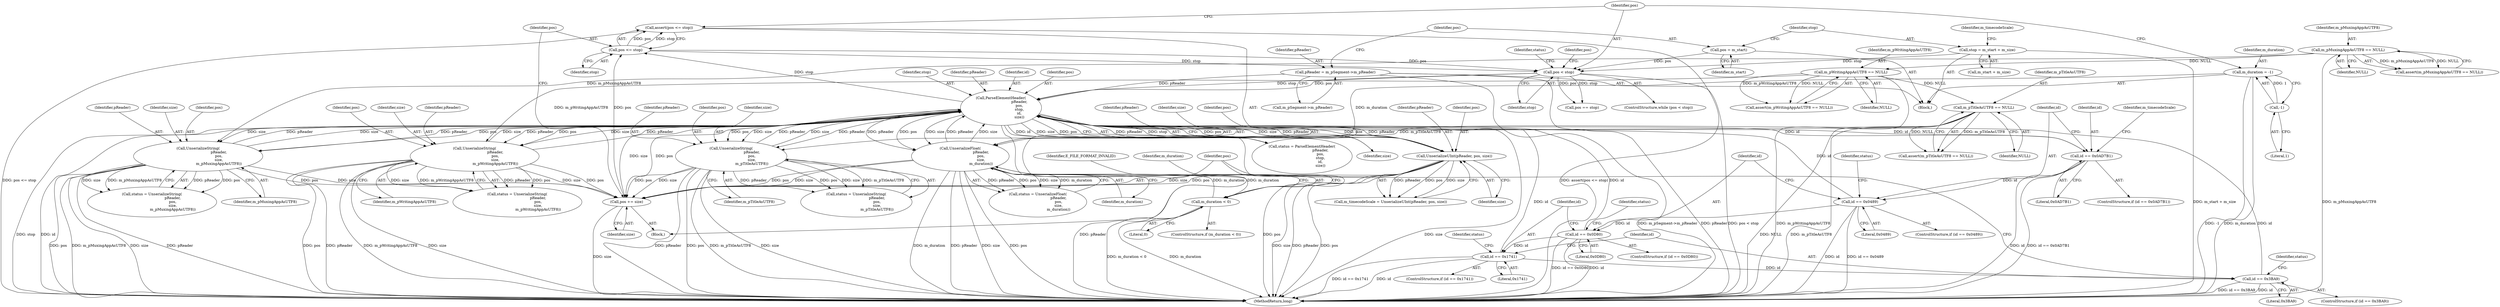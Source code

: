 digraph "1_Android_04839626ed859623901ebd3a5fd483982186b59d_166@API" {
"1000264" [label="(Call,assert(pos <= stop))"];
"1000265" [label="(Call,pos <= stop)"];
"1000261" [label="(Call,pos += size)"];
"1000234" [label="(Call,UnserializeString(\n                                    pReader,\n                                    pos,\n                                    size,\n                                    m_pWritingAppAsUTF8))"];
"1000152" [label="(Call,ParseElementHeader(\n                                pReader,\n                                pos,\n                                stop,\n                                id,\n                                size))"];
"1000171" [label="(Call,UnserializeUInt(pReader, pos, size))"];
"1000216" [label="(Call,UnserializeString(\n                                    pReader,\n                                    pos,\n                                    size,\n                                    m_pMuxingAppAsUTF8))"];
"1000109" [label="(Call,m_pMuxingAppAsUTF8 == NULL)"];
"1000252" [label="(Call,UnserializeString(\n                                    pReader,\n                                    pos,\n                                    size,\n                                    m_pTitleAsUTF8))"];
"1000117" [label="(Call,m_pTitleAsUTF8 == NULL)"];
"1000113" [label="(Call,m_pWritingAppAsUTF8 == NULL)"];
"1000190" [label="(Call,UnserializeFloat(\n                                    pReader,\n                                    pos,\n                                    size,\n                                    m_duration))"];
"1000138" [label="(Call,m_duration = -1)"];
"1000140" [label="(Call,-1)"];
"1000202" [label="(Call,m_duration < 0)"];
"1000120" [label="(Call,pReader = m_pSegment->m_pReader)"];
"1000143" [label="(Call,pos < stop)"];
"1000126" [label="(Call,pos = m_start)"];
"1000130" [label="(Call,stop = m_start + m_size)"];
"1000209" [label="(Call,id == 0x0D80)"];
"1000183" [label="(Call,id == 0x0489)"];
"1000165" [label="(Call,id == 0x0AD7B1)"];
"1000227" [label="(Call,id == 0x1741)"];
"1000245" [label="(Call,id == 0x3BA9)"];
"1000167" [label="(Literal,0x0AD7B1)"];
"1000183" [label="(Call,id == 0x0489)"];
"1000173" [label="(Identifier,pos)"];
"1000169" [label="(Call,m_timecodeScale = UnserializeUInt(pReader, pos, size))"];
"1000141" [label="(Literal,1)"];
"1000143" [label="(Call,pos < stop)"];
"1000191" [label="(Identifier,pReader)"];
"1000150" [label="(Call,status = ParseElementHeader(\n                                pReader,\n                                pos,\n                                stop,\n                                id,\n                                size))"];
"1000156" [label="(Identifier,id)"];
"1000140" [label="(Call,-1)"];
"1000220" [label="(Identifier,m_pMuxingAppAsUTF8)"];
"1000130" [label="(Call,stop = m_start + m_size)"];
"1000206" [label="(Identifier,E_FILE_FORMAT_INVALID)"];
"1000244" [label="(ControlStructure,if (id == 0x3BA9))"];
"1000110" [label="(Identifier,m_pMuxingAppAsUTF8)"];
"1000185" [label="(Literal,0x0489)"];
"1000157" [label="(Identifier,size)"];
"1000139" [label="(Identifier,m_duration)"];
"1000144" [label="(Identifier,pos)"];
"1000211" [label="(Literal,0x0D80)"];
"1000263" [label="(Identifier,size)"];
"1000193" [label="(Identifier,size)"];
"1000274" [label="(MethodReturn,long)"];
"1000131" [label="(Identifier,stop)"];
"1000226" [label="(ControlStructure,if (id == 0x1741))"];
"1000117" [label="(Call,m_pTitleAsUTF8 == NULL)"];
"1000120" [label="(Call,pReader = m_pSegment->m_pReader)"];
"1000210" [label="(Identifier,id)"];
"1000194" [label="(Identifier,m_duration)"];
"1000171" [label="(Call,UnserializeUInt(pReader, pos, size))"];
"1000190" [label="(Call,UnserializeFloat(\n                                    pReader,\n                                    pos,\n                                    size,\n                                    m_duration))"];
"1000217" [label="(Identifier,pReader)"];
"1000128" [label="(Identifier,m_start)"];
"1000247" [label="(Literal,0x3BA9)"];
"1000126" [label="(Call,pos = m_start)"];
"1000234" [label="(Call,UnserializeString(\n                                    pReader,\n                                    pos,\n                                    size,\n                                    m_pWritingAppAsUTF8))"];
"1000250" [label="(Call,status = UnserializeString(\n                                    pReader,\n                                    pos,\n                                    size,\n                                    m_pTitleAsUTF8))"];
"1000265" [label="(Call,pos <= stop)"];
"1000192" [label="(Identifier,pos)"];
"1000202" [label="(Call,m_duration < 0)"];
"1000229" [label="(Literal,0x1741)"];
"1000119" [label="(Identifier,NULL)"];
"1000215" [label="(Identifier,status)"];
"1000236" [label="(Identifier,pos)"];
"1000108" [label="(Call,assert(m_pMuxingAppAsUTF8 == NULL))"];
"1000107" [label="(Block,)"];
"1000208" [label="(ControlStructure,if (id == 0x0D80))"];
"1000232" [label="(Call,status = UnserializeString(\n                                    pReader,\n                                    pos,\n                                    size,\n                                    m_pWritingAppAsUTF8))"];
"1000270" [label="(Identifier,pos)"];
"1000138" [label="(Call,m_duration = -1)"];
"1000266" [label="(Identifier,pos)"];
"1000267" [label="(Identifier,stop)"];
"1000261" [label="(Call,pos += size)"];
"1000145" [label="(Identifier,stop)"];
"1000269" [label="(Call,pos == stop)"];
"1000233" [label="(Identifier,status)"];
"1000151" [label="(Identifier,status)"];
"1000237" [label="(Identifier,size)"];
"1000118" [label="(Identifier,m_pTitleAsUTF8)"];
"1000189" [label="(Identifier,status)"];
"1000201" [label="(ControlStructure,if (m_duration < 0))"];
"1000262" [label="(Identifier,pos)"];
"1000136" [label="(Identifier,m_timecodeScale)"];
"1000132" [label="(Call,m_start + m_size)"];
"1000166" [label="(Identifier,id)"];
"1000114" [label="(Identifier,m_pWritingAppAsUTF8)"];
"1000209" [label="(Call,id == 0x0D80)"];
"1000154" [label="(Identifier,pos)"];
"1000109" [label="(Call,m_pMuxingAppAsUTF8 == NULL)"];
"1000113" [label="(Call,m_pWritingAppAsUTF8 == NULL)"];
"1000122" [label="(Call,m_pSegment->m_pReader)"];
"1000246" [label="(Identifier,id)"];
"1000253" [label="(Identifier,pReader)"];
"1000238" [label="(Identifier,m_pWritingAppAsUTF8)"];
"1000170" [label="(Identifier,m_timecodeScale)"];
"1000264" [label="(Call,assert(pos <= stop))"];
"1000164" [label="(ControlStructure,if (id == 0x0AD7B1))"];
"1000112" [label="(Call,assert(m_pWritingAppAsUTF8 == NULL))"];
"1000146" [label="(Block,)"];
"1000116" [label="(Call,assert(m_pTitleAsUTF8 == NULL))"];
"1000254" [label="(Identifier,pos)"];
"1000204" [label="(Literal,0)"];
"1000235" [label="(Identifier,pReader)"];
"1000256" [label="(Identifier,m_pTitleAsUTF8)"];
"1000111" [label="(Identifier,NULL)"];
"1000219" [label="(Identifier,size)"];
"1000172" [label="(Identifier,pReader)"];
"1000203" [label="(Identifier,m_duration)"];
"1000155" [label="(Identifier,stop)"];
"1000153" [label="(Identifier,pReader)"];
"1000251" [label="(Identifier,status)"];
"1000152" [label="(Call,ParseElementHeader(\n                                pReader,\n                                pos,\n                                stop,\n                                id,\n                                size))"];
"1000214" [label="(Call,status = UnserializeString(\n                                    pReader,\n                                    pos,\n                                    size,\n                                    m_pMuxingAppAsUTF8))"];
"1000174" [label="(Identifier,size)"];
"1000115" [label="(Identifier,NULL)"];
"1000255" [label="(Identifier,size)"];
"1000121" [label="(Identifier,pReader)"];
"1000127" [label="(Identifier,pos)"];
"1000165" [label="(Call,id == 0x0AD7B1)"];
"1000188" [label="(Call,status = UnserializeFloat(\n                                    pReader,\n                                    pos,\n                                    size,\n                                    m_duration))"];
"1000218" [label="(Identifier,pos)"];
"1000228" [label="(Identifier,id)"];
"1000252" [label="(Call,UnserializeString(\n                                    pReader,\n                                    pos,\n                                    size,\n                                    m_pTitleAsUTF8))"];
"1000245" [label="(Call,id == 0x3BA9)"];
"1000142" [label="(ControlStructure,while (pos < stop))"];
"1000182" [label="(ControlStructure,if (id == 0x0489))"];
"1000227" [label="(Call,id == 0x1741)"];
"1000216" [label="(Call,UnserializeString(\n                                    pReader,\n                                    pos,\n                                    size,\n                                    m_pMuxingAppAsUTF8))"];
"1000184" [label="(Identifier,id)"];
"1000264" -> "1000146"  [label="AST: "];
"1000264" -> "1000265"  [label="CFG: "];
"1000265" -> "1000264"  [label="AST: "];
"1000144" -> "1000264"  [label="CFG: "];
"1000264" -> "1000274"  [label="DDG: pos <= stop"];
"1000264" -> "1000274"  [label="DDG: assert(pos <= stop)"];
"1000265" -> "1000264"  [label="DDG: pos"];
"1000265" -> "1000264"  [label="DDG: stop"];
"1000265" -> "1000267"  [label="CFG: "];
"1000266" -> "1000265"  [label="AST: "];
"1000267" -> "1000265"  [label="AST: "];
"1000265" -> "1000143"  [label="DDG: pos"];
"1000265" -> "1000143"  [label="DDG: stop"];
"1000261" -> "1000265"  [label="DDG: pos"];
"1000152" -> "1000265"  [label="DDG: stop"];
"1000261" -> "1000146"  [label="AST: "];
"1000261" -> "1000263"  [label="CFG: "];
"1000262" -> "1000261"  [label="AST: "];
"1000263" -> "1000261"  [label="AST: "];
"1000266" -> "1000261"  [label="CFG: "];
"1000261" -> "1000274"  [label="DDG: size"];
"1000234" -> "1000261"  [label="DDG: size"];
"1000234" -> "1000261"  [label="DDG: pos"];
"1000152" -> "1000261"  [label="DDG: size"];
"1000152" -> "1000261"  [label="DDG: pos"];
"1000252" -> "1000261"  [label="DDG: size"];
"1000252" -> "1000261"  [label="DDG: pos"];
"1000216" -> "1000261"  [label="DDG: size"];
"1000216" -> "1000261"  [label="DDG: pos"];
"1000190" -> "1000261"  [label="DDG: size"];
"1000190" -> "1000261"  [label="DDG: pos"];
"1000171" -> "1000261"  [label="DDG: size"];
"1000171" -> "1000261"  [label="DDG: pos"];
"1000234" -> "1000232"  [label="AST: "];
"1000234" -> "1000238"  [label="CFG: "];
"1000235" -> "1000234"  [label="AST: "];
"1000236" -> "1000234"  [label="AST: "];
"1000237" -> "1000234"  [label="AST: "];
"1000238" -> "1000234"  [label="AST: "];
"1000232" -> "1000234"  [label="CFG: "];
"1000234" -> "1000274"  [label="DDG: size"];
"1000234" -> "1000274"  [label="DDG: pos"];
"1000234" -> "1000274"  [label="DDG: pReader"];
"1000234" -> "1000274"  [label="DDG: m_pWritingAppAsUTF8"];
"1000234" -> "1000152"  [label="DDG: pReader"];
"1000234" -> "1000152"  [label="DDG: size"];
"1000234" -> "1000232"  [label="DDG: pReader"];
"1000234" -> "1000232"  [label="DDG: pos"];
"1000234" -> "1000232"  [label="DDG: size"];
"1000234" -> "1000232"  [label="DDG: m_pWritingAppAsUTF8"];
"1000152" -> "1000234"  [label="DDG: pReader"];
"1000152" -> "1000234"  [label="DDG: pos"];
"1000152" -> "1000234"  [label="DDG: size"];
"1000113" -> "1000234"  [label="DDG: m_pWritingAppAsUTF8"];
"1000152" -> "1000150"  [label="AST: "];
"1000152" -> "1000157"  [label="CFG: "];
"1000153" -> "1000152"  [label="AST: "];
"1000154" -> "1000152"  [label="AST: "];
"1000155" -> "1000152"  [label="AST: "];
"1000156" -> "1000152"  [label="AST: "];
"1000157" -> "1000152"  [label="AST: "];
"1000150" -> "1000152"  [label="CFG: "];
"1000152" -> "1000274"  [label="DDG: pReader"];
"1000152" -> "1000274"  [label="DDG: pos"];
"1000152" -> "1000274"  [label="DDG: size"];
"1000152" -> "1000274"  [label="DDG: stop"];
"1000152" -> "1000274"  [label="DDG: id"];
"1000152" -> "1000150"  [label="DDG: pReader"];
"1000152" -> "1000150"  [label="DDG: stop"];
"1000152" -> "1000150"  [label="DDG: id"];
"1000152" -> "1000150"  [label="DDG: size"];
"1000152" -> "1000150"  [label="DDG: pos"];
"1000171" -> "1000152"  [label="DDG: pReader"];
"1000171" -> "1000152"  [label="DDG: size"];
"1000216" -> "1000152"  [label="DDG: pReader"];
"1000216" -> "1000152"  [label="DDG: size"];
"1000252" -> "1000152"  [label="DDG: pReader"];
"1000252" -> "1000152"  [label="DDG: size"];
"1000190" -> "1000152"  [label="DDG: pReader"];
"1000190" -> "1000152"  [label="DDG: size"];
"1000120" -> "1000152"  [label="DDG: pReader"];
"1000143" -> "1000152"  [label="DDG: pos"];
"1000143" -> "1000152"  [label="DDG: stop"];
"1000209" -> "1000152"  [label="DDG: id"];
"1000227" -> "1000152"  [label="DDG: id"];
"1000245" -> "1000152"  [label="DDG: id"];
"1000165" -> "1000152"  [label="DDG: id"];
"1000183" -> "1000152"  [label="DDG: id"];
"1000152" -> "1000165"  [label="DDG: id"];
"1000152" -> "1000171"  [label="DDG: pReader"];
"1000152" -> "1000171"  [label="DDG: pos"];
"1000152" -> "1000171"  [label="DDG: size"];
"1000152" -> "1000190"  [label="DDG: pReader"];
"1000152" -> "1000190"  [label="DDG: pos"];
"1000152" -> "1000190"  [label="DDG: size"];
"1000152" -> "1000216"  [label="DDG: pReader"];
"1000152" -> "1000216"  [label="DDG: pos"];
"1000152" -> "1000216"  [label="DDG: size"];
"1000152" -> "1000252"  [label="DDG: pReader"];
"1000152" -> "1000252"  [label="DDG: pos"];
"1000152" -> "1000252"  [label="DDG: size"];
"1000171" -> "1000169"  [label="AST: "];
"1000171" -> "1000174"  [label="CFG: "];
"1000172" -> "1000171"  [label="AST: "];
"1000173" -> "1000171"  [label="AST: "];
"1000174" -> "1000171"  [label="AST: "];
"1000169" -> "1000171"  [label="CFG: "];
"1000171" -> "1000274"  [label="DDG: pReader"];
"1000171" -> "1000274"  [label="DDG: pos"];
"1000171" -> "1000274"  [label="DDG: size"];
"1000171" -> "1000169"  [label="DDG: pReader"];
"1000171" -> "1000169"  [label="DDG: pos"];
"1000171" -> "1000169"  [label="DDG: size"];
"1000216" -> "1000214"  [label="AST: "];
"1000216" -> "1000220"  [label="CFG: "];
"1000217" -> "1000216"  [label="AST: "];
"1000218" -> "1000216"  [label="AST: "];
"1000219" -> "1000216"  [label="AST: "];
"1000220" -> "1000216"  [label="AST: "];
"1000214" -> "1000216"  [label="CFG: "];
"1000216" -> "1000274"  [label="DDG: size"];
"1000216" -> "1000274"  [label="DDG: pReader"];
"1000216" -> "1000274"  [label="DDG: pos"];
"1000216" -> "1000274"  [label="DDG: m_pMuxingAppAsUTF8"];
"1000216" -> "1000214"  [label="DDG: pReader"];
"1000216" -> "1000214"  [label="DDG: pos"];
"1000216" -> "1000214"  [label="DDG: size"];
"1000216" -> "1000214"  [label="DDG: m_pMuxingAppAsUTF8"];
"1000109" -> "1000216"  [label="DDG: m_pMuxingAppAsUTF8"];
"1000109" -> "1000108"  [label="AST: "];
"1000109" -> "1000111"  [label="CFG: "];
"1000110" -> "1000109"  [label="AST: "];
"1000111" -> "1000109"  [label="AST: "];
"1000108" -> "1000109"  [label="CFG: "];
"1000109" -> "1000274"  [label="DDG: m_pMuxingAppAsUTF8"];
"1000109" -> "1000108"  [label="DDG: m_pMuxingAppAsUTF8"];
"1000109" -> "1000108"  [label="DDG: NULL"];
"1000109" -> "1000113"  [label="DDG: NULL"];
"1000252" -> "1000250"  [label="AST: "];
"1000252" -> "1000256"  [label="CFG: "];
"1000253" -> "1000252"  [label="AST: "];
"1000254" -> "1000252"  [label="AST: "];
"1000255" -> "1000252"  [label="AST: "];
"1000256" -> "1000252"  [label="AST: "];
"1000250" -> "1000252"  [label="CFG: "];
"1000252" -> "1000274"  [label="DDG: size"];
"1000252" -> "1000274"  [label="DDG: pReader"];
"1000252" -> "1000274"  [label="DDG: pos"];
"1000252" -> "1000274"  [label="DDG: m_pTitleAsUTF8"];
"1000252" -> "1000250"  [label="DDG: pReader"];
"1000252" -> "1000250"  [label="DDG: pos"];
"1000252" -> "1000250"  [label="DDG: size"];
"1000252" -> "1000250"  [label="DDG: m_pTitleAsUTF8"];
"1000117" -> "1000252"  [label="DDG: m_pTitleAsUTF8"];
"1000117" -> "1000116"  [label="AST: "];
"1000117" -> "1000119"  [label="CFG: "];
"1000118" -> "1000117"  [label="AST: "];
"1000119" -> "1000117"  [label="AST: "];
"1000116" -> "1000117"  [label="CFG: "];
"1000117" -> "1000274"  [label="DDG: m_pTitleAsUTF8"];
"1000117" -> "1000274"  [label="DDG: NULL"];
"1000117" -> "1000116"  [label="DDG: m_pTitleAsUTF8"];
"1000117" -> "1000116"  [label="DDG: NULL"];
"1000113" -> "1000117"  [label="DDG: NULL"];
"1000113" -> "1000112"  [label="AST: "];
"1000113" -> "1000115"  [label="CFG: "];
"1000114" -> "1000113"  [label="AST: "];
"1000115" -> "1000113"  [label="AST: "];
"1000112" -> "1000113"  [label="CFG: "];
"1000113" -> "1000274"  [label="DDG: m_pWritingAppAsUTF8"];
"1000113" -> "1000112"  [label="DDG: m_pWritingAppAsUTF8"];
"1000113" -> "1000112"  [label="DDG: NULL"];
"1000190" -> "1000188"  [label="AST: "];
"1000190" -> "1000194"  [label="CFG: "];
"1000191" -> "1000190"  [label="AST: "];
"1000192" -> "1000190"  [label="AST: "];
"1000193" -> "1000190"  [label="AST: "];
"1000194" -> "1000190"  [label="AST: "];
"1000188" -> "1000190"  [label="CFG: "];
"1000190" -> "1000274"  [label="DDG: m_duration"];
"1000190" -> "1000274"  [label="DDG: pReader"];
"1000190" -> "1000274"  [label="DDG: size"];
"1000190" -> "1000274"  [label="DDG: pos"];
"1000190" -> "1000188"  [label="DDG: pReader"];
"1000190" -> "1000188"  [label="DDG: pos"];
"1000190" -> "1000188"  [label="DDG: size"];
"1000190" -> "1000188"  [label="DDG: m_duration"];
"1000138" -> "1000190"  [label="DDG: m_duration"];
"1000202" -> "1000190"  [label="DDG: m_duration"];
"1000190" -> "1000202"  [label="DDG: m_duration"];
"1000138" -> "1000107"  [label="AST: "];
"1000138" -> "1000140"  [label="CFG: "];
"1000139" -> "1000138"  [label="AST: "];
"1000140" -> "1000138"  [label="AST: "];
"1000144" -> "1000138"  [label="CFG: "];
"1000138" -> "1000274"  [label="DDG: m_duration"];
"1000138" -> "1000274"  [label="DDG: -1"];
"1000140" -> "1000138"  [label="DDG: 1"];
"1000140" -> "1000141"  [label="CFG: "];
"1000141" -> "1000140"  [label="AST: "];
"1000202" -> "1000201"  [label="AST: "];
"1000202" -> "1000204"  [label="CFG: "];
"1000203" -> "1000202"  [label="AST: "];
"1000204" -> "1000202"  [label="AST: "];
"1000206" -> "1000202"  [label="CFG: "];
"1000262" -> "1000202"  [label="CFG: "];
"1000202" -> "1000274"  [label="DDG: m_duration"];
"1000202" -> "1000274"  [label="DDG: m_duration < 0"];
"1000120" -> "1000107"  [label="AST: "];
"1000120" -> "1000122"  [label="CFG: "];
"1000121" -> "1000120"  [label="AST: "];
"1000122" -> "1000120"  [label="AST: "];
"1000127" -> "1000120"  [label="CFG: "];
"1000120" -> "1000274"  [label="DDG: pReader"];
"1000120" -> "1000274"  [label="DDG: m_pSegment->m_pReader"];
"1000143" -> "1000142"  [label="AST: "];
"1000143" -> "1000145"  [label="CFG: "];
"1000144" -> "1000143"  [label="AST: "];
"1000145" -> "1000143"  [label="AST: "];
"1000151" -> "1000143"  [label="CFG: "];
"1000270" -> "1000143"  [label="CFG: "];
"1000143" -> "1000274"  [label="DDG: pos < stop"];
"1000126" -> "1000143"  [label="DDG: pos"];
"1000130" -> "1000143"  [label="DDG: stop"];
"1000143" -> "1000269"  [label="DDG: pos"];
"1000143" -> "1000269"  [label="DDG: stop"];
"1000126" -> "1000107"  [label="AST: "];
"1000126" -> "1000128"  [label="CFG: "];
"1000127" -> "1000126"  [label="AST: "];
"1000128" -> "1000126"  [label="AST: "];
"1000131" -> "1000126"  [label="CFG: "];
"1000130" -> "1000107"  [label="AST: "];
"1000130" -> "1000132"  [label="CFG: "];
"1000131" -> "1000130"  [label="AST: "];
"1000132" -> "1000130"  [label="AST: "];
"1000136" -> "1000130"  [label="CFG: "];
"1000130" -> "1000274"  [label="DDG: m_start + m_size"];
"1000209" -> "1000208"  [label="AST: "];
"1000209" -> "1000211"  [label="CFG: "];
"1000210" -> "1000209"  [label="AST: "];
"1000211" -> "1000209"  [label="AST: "];
"1000215" -> "1000209"  [label="CFG: "];
"1000228" -> "1000209"  [label="CFG: "];
"1000209" -> "1000274"  [label="DDG: id == 0x0D80"];
"1000209" -> "1000274"  [label="DDG: id"];
"1000183" -> "1000209"  [label="DDG: id"];
"1000209" -> "1000227"  [label="DDG: id"];
"1000183" -> "1000182"  [label="AST: "];
"1000183" -> "1000185"  [label="CFG: "];
"1000184" -> "1000183"  [label="AST: "];
"1000185" -> "1000183"  [label="AST: "];
"1000189" -> "1000183"  [label="CFG: "];
"1000210" -> "1000183"  [label="CFG: "];
"1000183" -> "1000274"  [label="DDG: id"];
"1000183" -> "1000274"  [label="DDG: id == 0x0489"];
"1000165" -> "1000183"  [label="DDG: id"];
"1000165" -> "1000164"  [label="AST: "];
"1000165" -> "1000167"  [label="CFG: "];
"1000166" -> "1000165"  [label="AST: "];
"1000167" -> "1000165"  [label="AST: "];
"1000170" -> "1000165"  [label="CFG: "];
"1000184" -> "1000165"  [label="CFG: "];
"1000165" -> "1000274"  [label="DDG: id"];
"1000165" -> "1000274"  [label="DDG: id == 0x0AD7B1"];
"1000227" -> "1000226"  [label="AST: "];
"1000227" -> "1000229"  [label="CFG: "];
"1000228" -> "1000227"  [label="AST: "];
"1000229" -> "1000227"  [label="AST: "];
"1000233" -> "1000227"  [label="CFG: "];
"1000246" -> "1000227"  [label="CFG: "];
"1000227" -> "1000274"  [label="DDG: id == 0x1741"];
"1000227" -> "1000274"  [label="DDG: id"];
"1000227" -> "1000245"  [label="DDG: id"];
"1000245" -> "1000244"  [label="AST: "];
"1000245" -> "1000247"  [label="CFG: "];
"1000246" -> "1000245"  [label="AST: "];
"1000247" -> "1000245"  [label="AST: "];
"1000251" -> "1000245"  [label="CFG: "];
"1000262" -> "1000245"  [label="CFG: "];
"1000245" -> "1000274"  [label="DDG: id == 0x3BA9"];
"1000245" -> "1000274"  [label="DDG: id"];
}
